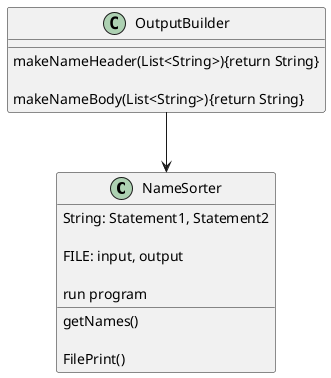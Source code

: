 @startuml
'https://plantuml.com/class-diagram

class NameSorter{

       String: Statement1, Statement2

       FILE: input, output

       run program

       getNames()

       FilePrint()

}

class OutputBuilder{

        makeNameHeader(List<String>){return String}

        makeNameBody(List<String>){return String}
}

OutputBuilder-->NameSorter

@enduml